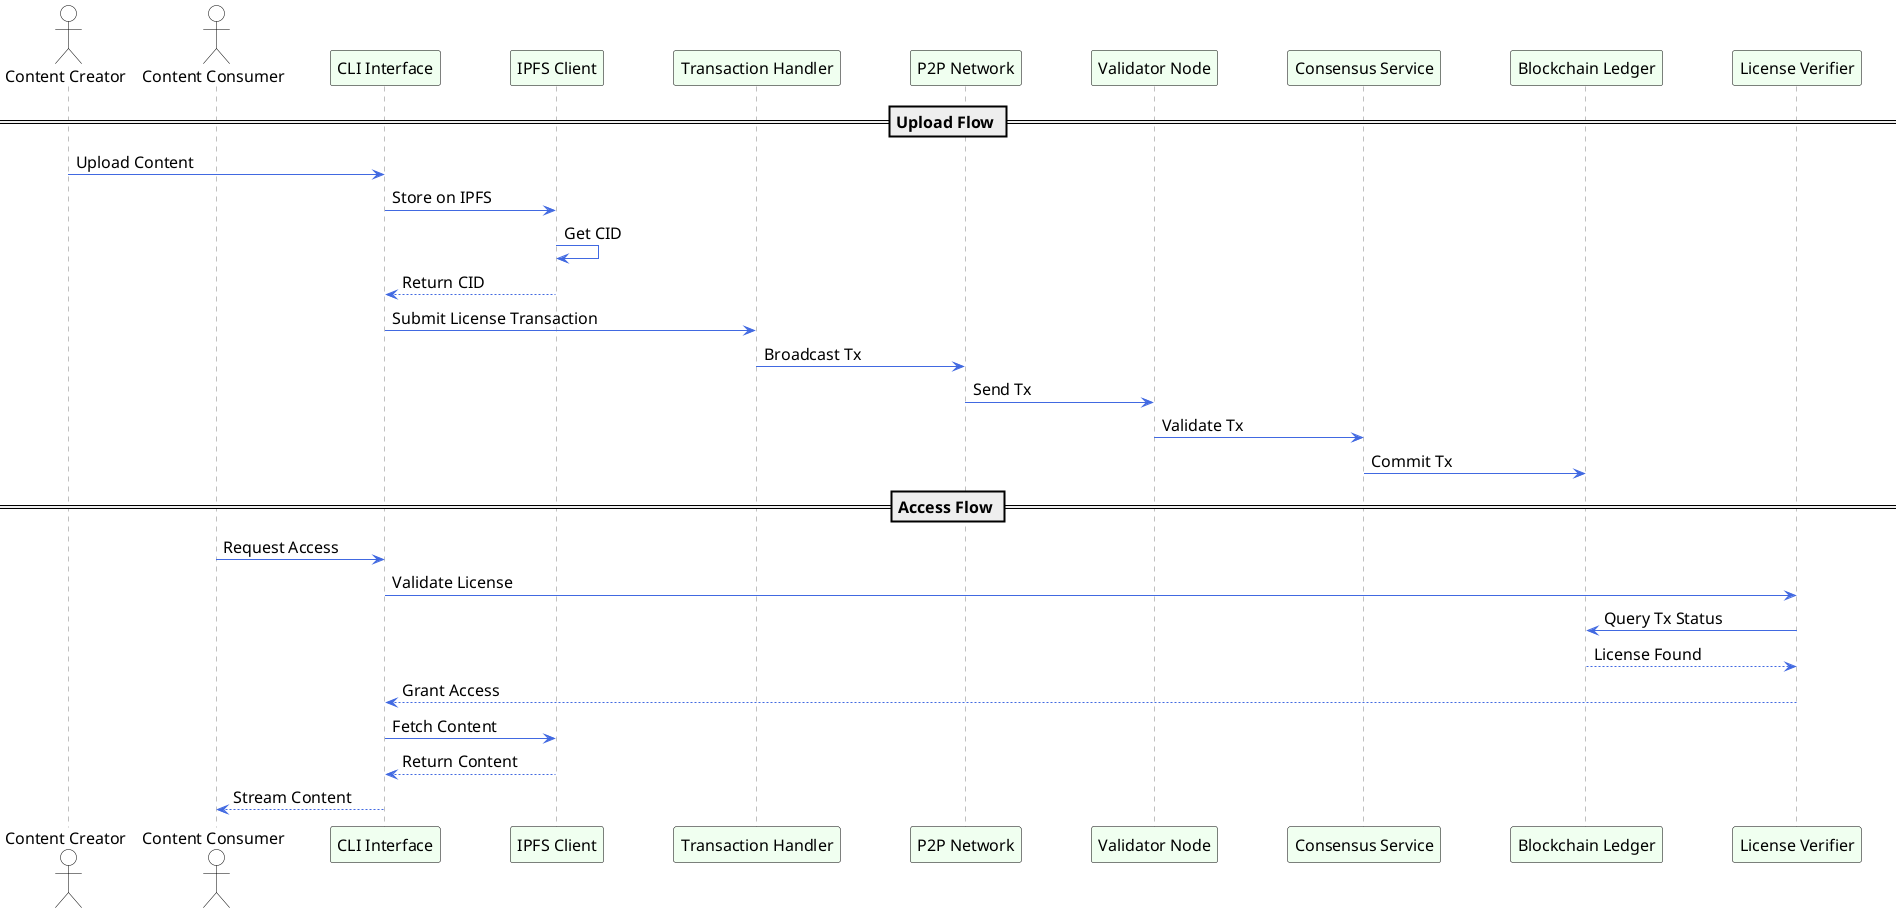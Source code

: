 @startuml

' Avoid theme issues by customizing directly
skinparam defaultFontSize 16
skinparam sequence {
  ArrowColor RoyalBlue
  ActorBorderColor Black
  ActorBackgroundColor White
  ParticipantBorderColor Black
  ParticipantBackgroundColor HoneyDew
  LifeLineBorderColor Gray
  LifeLineBackgroundColor White
  ParticipantFontSize 16
  ParticipantPadding 30
  BoxFontSize 14
  BoxPadding 10
}

actor "Content Creator" as Creator
actor "Content Consumer" as Consumer
participant "CLI Interface" as CLI
participant "IPFS Client" as IPFS
participant "Transaction Handler" as TX
participant "P2P Network" as P2P
participant "Validator Node" as Validator
participant "Consensus Service" as Consensus
participant "Blockchain Ledger" as Ledger
participant "License Verifier" as LicenseVerifier

== Upload Flow ==

Creator -> CLI : Upload Content
CLI -> IPFS : Store on IPFS
IPFS -> IPFS : Get CID
IPFS --> CLI : Return CID
CLI -> TX : Submit License Transaction
TX -> P2P : Broadcast Tx
P2P -> Validator : Send Tx
Validator -> Consensus : Validate Tx
Consensus -> Ledger : Commit Tx

== Access Flow ==

Consumer -> CLI : Request Access
CLI -> LicenseVerifier : Validate License
LicenseVerifier -> Ledger : Query Tx Status
Ledger --> LicenseVerifier : License Found
LicenseVerifier --> CLI : Grant Access
CLI -> IPFS : Fetch Content
IPFS --> CLI : Return Content
CLI --> Consumer : Stream Content

@enduml
